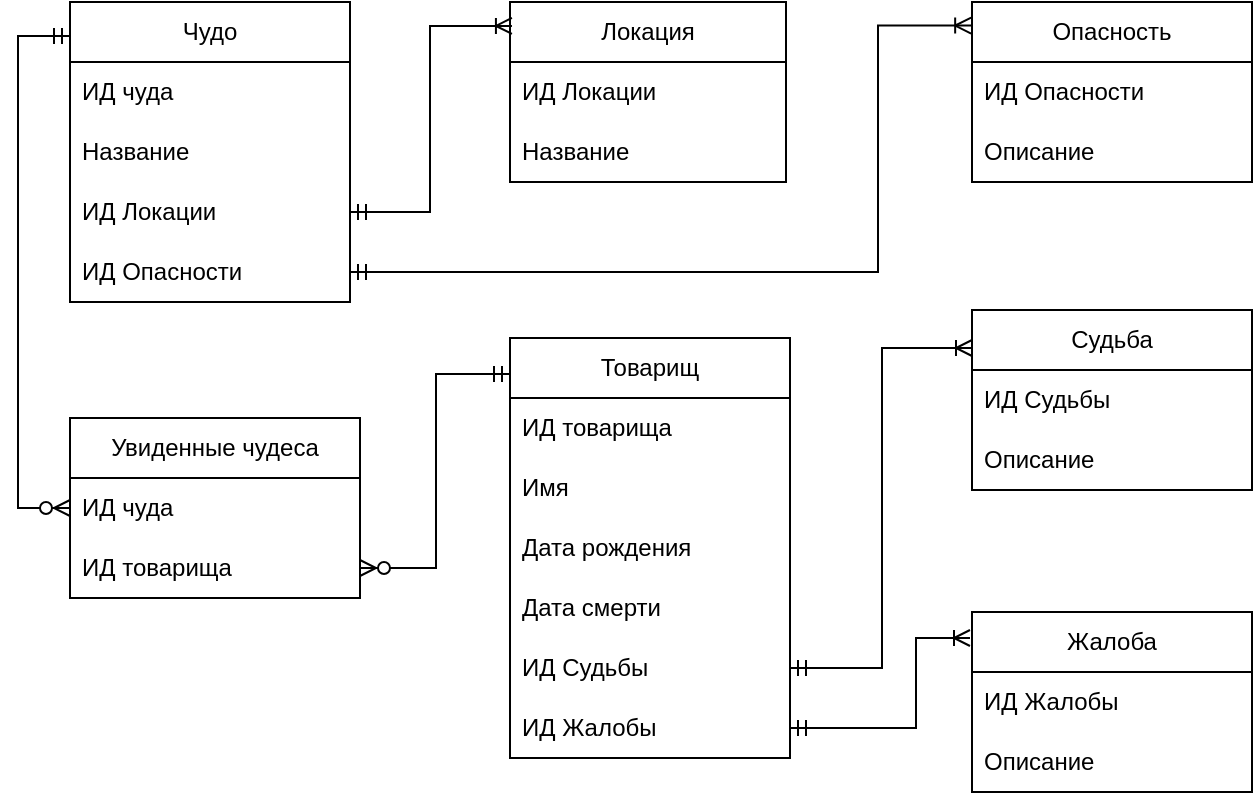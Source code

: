 <mxfile version="20.8.16" type="device"><diagram id="R2lEEEUBdFMjLlhIrx00" name="Page-1"><mxGraphModel dx="1036" dy="606" grid="0" gridSize="10" guides="1" tooltips="1" connect="1" arrows="1" fold="1" page="1" pageScale="1" pageWidth="420" pageHeight="580" math="0" shadow="0" extFonts="Permanent Marker^https://fonts.googleapis.com/css?family=Permanent+Marker"><root><object label="" size="" id="0"><mxCell/></object><mxCell id="1" parent="0"/><mxCell id="DmMWjJhUl3WAc8t7xjQx-1" value="Товарищ" style="swimlane;fontStyle=0;childLayout=stackLayout;horizontal=1;startSize=30;horizontalStack=0;resizeParent=1;resizeParentMax=0;resizeLast=0;collapsible=1;marginBottom=0;whiteSpace=wrap;html=1;" parent="1" vertex="1"><mxGeometry x="355" y="263" width="140" height="210" as="geometry"/></mxCell><mxCell id="DmMWjJhUl3WAc8t7xjQx-2" value="ИД товарища&lt;span style=&quot;white-space: pre;&quot;&gt;&#9;&lt;/span&gt;&lt;br&gt;" style="text;strokeColor=none;fillColor=none;align=left;verticalAlign=middle;spacingLeft=4;spacingRight=4;overflow=hidden;points=[[0,0.5],[1,0.5]];portConstraint=eastwest;rotatable=0;whiteSpace=wrap;html=1;" parent="DmMWjJhUl3WAc8t7xjQx-1" vertex="1"><mxGeometry y="30" width="140" height="30" as="geometry"/></mxCell><mxCell id="DmMWjJhUl3WAc8t7xjQx-3" value="Имя" style="text;strokeColor=none;fillColor=none;align=left;verticalAlign=middle;spacingLeft=4;spacingRight=4;overflow=hidden;points=[[0,0.5],[1,0.5]];portConstraint=eastwest;rotatable=0;whiteSpace=wrap;html=1;" parent="DmMWjJhUl3WAc8t7xjQx-1" vertex="1"><mxGeometry y="60" width="140" height="30" as="geometry"/></mxCell><mxCell id="DmMWjJhUl3WAc8t7xjQx-4" value="Дата рождения" style="text;strokeColor=none;fillColor=none;align=left;verticalAlign=middle;spacingLeft=4;spacingRight=4;overflow=hidden;points=[[0,0.5],[1,0.5]];portConstraint=eastwest;rotatable=0;whiteSpace=wrap;html=1;" parent="DmMWjJhUl3WAc8t7xjQx-1" vertex="1"><mxGeometry y="90" width="140" height="30" as="geometry"/></mxCell><mxCell id="R1Vt6Fi2IhZRwiVzjauB-1" value="Дата смерти" style="text;strokeColor=none;fillColor=none;align=left;verticalAlign=middle;spacingLeft=4;spacingRight=4;overflow=hidden;points=[[0,0.5],[1,0.5]];portConstraint=eastwest;rotatable=0;whiteSpace=wrap;html=1;" vertex="1" parent="DmMWjJhUl3WAc8t7xjQx-1"><mxGeometry y="120" width="140" height="30" as="geometry"/></mxCell><mxCell id="cymi3lwsogJmv3GtVSbl-1" value="ИД Судьбы" style="text;strokeColor=none;fillColor=none;align=left;verticalAlign=middle;spacingLeft=4;spacingRight=4;overflow=hidden;points=[[0,0.5],[1,0.5]];portConstraint=eastwest;rotatable=0;whiteSpace=wrap;html=1;" parent="DmMWjJhUl3WAc8t7xjQx-1" vertex="1"><mxGeometry y="150" width="140" height="30" as="geometry"/></mxCell><mxCell id="cymi3lwsogJmv3GtVSbl-4" value="ИД Жалобы" style="text;strokeColor=none;fillColor=none;align=left;verticalAlign=middle;spacingLeft=4;spacingRight=4;overflow=hidden;points=[[0,0.5],[1,0.5]];portConstraint=eastwest;rotatable=0;whiteSpace=wrap;html=1;" parent="DmMWjJhUl3WAc8t7xjQx-1" vertex="1"><mxGeometry y="180" width="140" height="30" as="geometry"/></mxCell><mxCell id="cymi3lwsogJmv3GtVSbl-7" value="Судьба" style="swimlane;fontStyle=0;childLayout=stackLayout;horizontal=1;startSize=30;horizontalStack=0;resizeParent=1;resizeParentMax=0;resizeLast=0;collapsible=1;marginBottom=0;whiteSpace=wrap;html=1;" parent="1" vertex="1"><mxGeometry x="586" y="249" width="140" height="90" as="geometry"/></mxCell><mxCell id="cymi3lwsogJmv3GtVSbl-8" value="ИД Судьбы" style="text;strokeColor=none;fillColor=none;align=left;verticalAlign=middle;spacingLeft=4;spacingRight=4;overflow=hidden;points=[[0,0.5],[1,0.5]];portConstraint=eastwest;rotatable=0;whiteSpace=wrap;html=1;" parent="cymi3lwsogJmv3GtVSbl-7" vertex="1"><mxGeometry y="30" width="140" height="30" as="geometry"/></mxCell><mxCell id="cymi3lwsogJmv3GtVSbl-10" value="Описание" style="text;strokeColor=none;fillColor=none;align=left;verticalAlign=middle;spacingLeft=4;spacingRight=4;overflow=hidden;points=[[0,0.5],[1,0.5]];portConstraint=eastwest;rotatable=0;whiteSpace=wrap;html=1;" parent="cymi3lwsogJmv3GtVSbl-7" vertex="1"><mxGeometry y="60" width="140" height="30" as="geometry"/></mxCell><mxCell id="cymi3lwsogJmv3GtVSbl-11" value="Жалоба" style="swimlane;fontStyle=0;childLayout=stackLayout;horizontal=1;startSize=30;horizontalStack=0;resizeParent=1;resizeParentMax=0;resizeLast=0;collapsible=1;marginBottom=0;whiteSpace=wrap;html=1;" parent="1" vertex="1"><mxGeometry x="586" y="400" width="140" height="90" as="geometry"/></mxCell><mxCell id="cymi3lwsogJmv3GtVSbl-12" value="ИД Жалобы" style="text;strokeColor=none;fillColor=none;align=left;verticalAlign=middle;spacingLeft=4;spacingRight=4;overflow=hidden;points=[[0,0.5],[1,0.5]];portConstraint=eastwest;rotatable=0;whiteSpace=wrap;html=1;" parent="cymi3lwsogJmv3GtVSbl-11" vertex="1"><mxGeometry y="30" width="140" height="30" as="geometry"/></mxCell><mxCell id="cymi3lwsogJmv3GtVSbl-13" value="Описание" style="text;strokeColor=none;fillColor=none;align=left;verticalAlign=middle;spacingLeft=4;spacingRight=4;overflow=hidden;points=[[0,0.5],[1,0.5]];portConstraint=eastwest;rotatable=0;whiteSpace=wrap;html=1;" parent="cymi3lwsogJmv3GtVSbl-11" vertex="1"><mxGeometry y="60" width="140" height="30" as="geometry"/></mxCell><mxCell id="cymi3lwsogJmv3GtVSbl-15" value="Увиденные чудеса" style="swimlane;fontStyle=0;childLayout=stackLayout;horizontal=1;startSize=30;horizontalStack=0;resizeParent=1;resizeParentMax=0;resizeLast=0;collapsible=1;marginBottom=0;whiteSpace=wrap;html=1;" parent="1" vertex="1"><mxGeometry x="135" y="303" width="145" height="90" as="geometry"/></mxCell><mxCell id="cymi3lwsogJmv3GtVSbl-16" value="ИД чуда" style="text;strokeColor=none;fillColor=none;align=left;verticalAlign=middle;spacingLeft=4;spacingRight=4;overflow=hidden;points=[[0,0.5],[1,0.5]];portConstraint=eastwest;rotatable=0;whiteSpace=wrap;html=1;" parent="cymi3lwsogJmv3GtVSbl-15" vertex="1"><mxGeometry y="30" width="145" height="30" as="geometry"/></mxCell><mxCell id="cymi3lwsogJmv3GtVSbl-17" value="ИД товарища" style="text;strokeColor=none;fillColor=none;align=left;verticalAlign=middle;spacingLeft=4;spacingRight=4;overflow=hidden;points=[[0,0.5],[1,0.5]];portConstraint=eastwest;rotatable=0;whiteSpace=wrap;html=1;" parent="cymi3lwsogJmv3GtVSbl-15" vertex="1"><mxGeometry y="60" width="145" height="30" as="geometry"/></mxCell><mxCell id="cymi3lwsogJmv3GtVSbl-19" value="Чудо" style="swimlane;fontStyle=0;childLayout=stackLayout;horizontal=1;startSize=30;horizontalStack=0;resizeParent=1;resizeParentMax=0;resizeLast=0;collapsible=1;marginBottom=0;whiteSpace=wrap;html=1;" parent="1" vertex="1"><mxGeometry x="135" y="95" width="140" height="150" as="geometry"/></mxCell><mxCell id="cymi3lwsogJmv3GtVSbl-20" value="ИД чуда" style="text;strokeColor=none;fillColor=none;align=left;verticalAlign=middle;spacingLeft=4;spacingRight=4;overflow=hidden;points=[[0,0.5],[1,0.5]];portConstraint=eastwest;rotatable=0;whiteSpace=wrap;html=1;" parent="cymi3lwsogJmv3GtVSbl-19" vertex="1"><mxGeometry y="30" width="140" height="30" as="geometry"/></mxCell><mxCell id="cymi3lwsogJmv3GtVSbl-31" value="Название" style="text;strokeColor=none;fillColor=none;align=left;verticalAlign=middle;spacingLeft=4;spacingRight=4;overflow=hidden;points=[[0,0.5],[1,0.5]];portConstraint=eastwest;rotatable=0;whiteSpace=wrap;html=1;" parent="cymi3lwsogJmv3GtVSbl-19" vertex="1"><mxGeometry y="60" width="140" height="30" as="geometry"/></mxCell><mxCell id="cymi3lwsogJmv3GtVSbl-21" value="ИД Локации" style="text;strokeColor=none;fillColor=none;align=left;verticalAlign=middle;spacingLeft=4;spacingRight=4;overflow=hidden;points=[[0,0.5],[1,0.5]];portConstraint=eastwest;rotatable=0;whiteSpace=wrap;html=1;" parent="cymi3lwsogJmv3GtVSbl-19" vertex="1"><mxGeometry y="90" width="140" height="30" as="geometry"/></mxCell><mxCell id="cymi3lwsogJmv3GtVSbl-22" value="ИД Опасности" style="text;strokeColor=none;fillColor=none;align=left;verticalAlign=middle;spacingLeft=4;spacingRight=4;overflow=hidden;points=[[0,0.5],[1,0.5]];portConstraint=eastwest;rotatable=0;whiteSpace=wrap;html=1;" parent="cymi3lwsogJmv3GtVSbl-19" vertex="1"><mxGeometry y="120" width="140" height="30" as="geometry"/></mxCell><mxCell id="cymi3lwsogJmv3GtVSbl-23" value="Локация" style="swimlane;fontStyle=0;childLayout=stackLayout;horizontal=1;startSize=30;horizontalStack=0;resizeParent=1;resizeParentMax=0;resizeLast=0;collapsible=1;marginBottom=0;whiteSpace=wrap;html=1;" parent="1" vertex="1"><mxGeometry x="355" y="95" width="138" height="90" as="geometry"/></mxCell><mxCell id="cymi3lwsogJmv3GtVSbl-24" value="ИД Локации" style="text;strokeColor=none;fillColor=none;align=left;verticalAlign=middle;spacingLeft=4;spacingRight=4;overflow=hidden;points=[[0,0.5],[1,0.5]];portConstraint=eastwest;rotatable=0;whiteSpace=wrap;html=1;" parent="cymi3lwsogJmv3GtVSbl-23" vertex="1"><mxGeometry y="30" width="138" height="30" as="geometry"/></mxCell><mxCell id="cymi3lwsogJmv3GtVSbl-25" value="Название" style="text;strokeColor=none;fillColor=none;align=left;verticalAlign=middle;spacingLeft=4;spacingRight=4;overflow=hidden;points=[[0,0.5],[1,0.5]];portConstraint=eastwest;rotatable=0;whiteSpace=wrap;html=1;" parent="cymi3lwsogJmv3GtVSbl-23" vertex="1"><mxGeometry y="60" width="138" height="30" as="geometry"/></mxCell><mxCell id="cymi3lwsogJmv3GtVSbl-27" value="Опасность" style="swimlane;fontStyle=0;childLayout=stackLayout;horizontal=1;startSize=30;horizontalStack=0;resizeParent=1;resizeParentMax=0;resizeLast=0;collapsible=1;marginBottom=0;whiteSpace=wrap;html=1;" parent="1" vertex="1"><mxGeometry x="586" y="95" width="140" height="90" as="geometry"/></mxCell><mxCell id="cymi3lwsogJmv3GtVSbl-28" value="ИД Опасности" style="text;strokeColor=none;fillColor=none;align=left;verticalAlign=middle;spacingLeft=4;spacingRight=4;overflow=hidden;points=[[0,0.5],[1,0.5]];portConstraint=eastwest;rotatable=0;whiteSpace=wrap;html=1;" parent="cymi3lwsogJmv3GtVSbl-27" vertex="1"><mxGeometry y="30" width="140" height="30" as="geometry"/></mxCell><mxCell id="cymi3lwsogJmv3GtVSbl-29" value="Описание" style="text;strokeColor=none;fillColor=none;align=left;verticalAlign=middle;spacingLeft=4;spacingRight=4;overflow=hidden;points=[[0,0.5],[1,0.5]];portConstraint=eastwest;rotatable=0;whiteSpace=wrap;html=1;" parent="cymi3lwsogJmv3GtVSbl-27" vertex="1"><mxGeometry y="60" width="140" height="30" as="geometry"/></mxCell><mxCell id="cymi3lwsogJmv3GtVSbl-32" value="" style="edgeStyle=orthogonalEdgeStyle;fontSize=12;html=1;endArrow=ERoneToMany;startArrow=ERmandOne;rounded=0;exitX=1;exitY=0.5;exitDx=0;exitDy=0;entryX=0.007;entryY=0.133;entryDx=0;entryDy=0;entryPerimeter=0;endFill=0;" parent="1" source="cymi3lwsogJmv3GtVSbl-21" target="cymi3lwsogJmv3GtVSbl-23" edge="1"><mxGeometry width="100" height="100" relative="1" as="geometry"><mxPoint x="380" y="264" as="sourcePoint"/><mxPoint x="480" y="164" as="targetPoint"/></mxGeometry></mxCell><mxCell id="cymi3lwsogJmv3GtVSbl-33" value="" style="edgeStyle=orthogonalEdgeStyle;fontSize=12;html=1;endArrow=ERoneToMany;startArrow=ERmandOne;rounded=0;exitX=1;exitY=0.5;exitDx=0;exitDy=0;entryX=-0.003;entryY=0.131;entryDx=0;entryDy=0;entryPerimeter=0;" parent="1" source="cymi3lwsogJmv3GtVSbl-22" target="cymi3lwsogJmv3GtVSbl-27" edge="1"><mxGeometry width="100" height="100" relative="1" as="geometry"><mxPoint x="380" y="264" as="sourcePoint"/><mxPoint x="480" y="164" as="targetPoint"/><Array as="points"><mxPoint x="539" y="230"/><mxPoint x="539" y="107"/></Array></mxGeometry></mxCell><mxCell id="cymi3lwsogJmv3GtVSbl-35" value="" style="fontSize=12;html=1;endArrow=ERzeroToMany;startArrow=ERmandOne;rounded=0;entryX=0;entryY=0.5;entryDx=0;entryDy=0;edgeStyle=orthogonalEdgeStyle;" parent="1" target="cymi3lwsogJmv3GtVSbl-16" edge="1"><mxGeometry width="100" height="100" relative="1" as="geometry"><mxPoint x="135" y="112" as="sourcePoint"/><mxPoint x="480" y="264" as="targetPoint"/><Array as="points"><mxPoint x="135" y="112"/><mxPoint x="109" y="112"/><mxPoint x="109" y="348"/></Array></mxGeometry></mxCell><mxCell id="cymi3lwsogJmv3GtVSbl-36" value="" style="edgeStyle=orthogonalEdgeStyle;fontSize=12;html=1;endArrow=ERzeroToMany;startArrow=ERmandOne;rounded=0;entryX=1;entryY=0.5;entryDx=0;entryDy=0;" parent="1" target="cymi3lwsogJmv3GtVSbl-17" edge="1"><mxGeometry width="100" height="100" relative="1" as="geometry"><mxPoint x="355" y="281" as="sourcePoint"/><mxPoint x="480" y="264" as="targetPoint"/><Array as="points"><mxPoint x="318" y="281"/><mxPoint x="318" y="378"/></Array></mxGeometry></mxCell><mxCell id="cymi3lwsogJmv3GtVSbl-37" value="" style="edgeStyle=orthogonalEdgeStyle;fontSize=12;html=1;endArrow=ERoneToMany;startArrow=ERmandOne;rounded=0;exitX=1;exitY=0.5;exitDx=0;exitDy=0;" parent="1" source="cymi3lwsogJmv3GtVSbl-1" edge="1"><mxGeometry width="100" height="100" relative="1" as="geometry"><mxPoint x="474" y="340" as="sourcePoint"/><mxPoint x="586" y="268" as="targetPoint"/><Array as="points"><mxPoint x="541" y="428"/><mxPoint x="541" y="268"/></Array></mxGeometry></mxCell><mxCell id="cymi3lwsogJmv3GtVSbl-38" value="" style="edgeStyle=orthogonalEdgeStyle;fontSize=12;html=1;endArrow=ERoneToMany;startArrow=ERmandOne;rounded=0;exitX=1;exitY=0.5;exitDx=0;exitDy=0;" parent="1" source="cymi3lwsogJmv3GtVSbl-4" edge="1"><mxGeometry width="100" height="100" relative="1" as="geometry"><mxPoint x="295" y="250" as="sourcePoint"/><mxPoint x="585" y="413" as="targetPoint"/><Array as="points"><mxPoint x="558" y="458"/><mxPoint x="558" y="413"/></Array></mxGeometry></mxCell></root></mxGraphModel></diagram></mxfile>